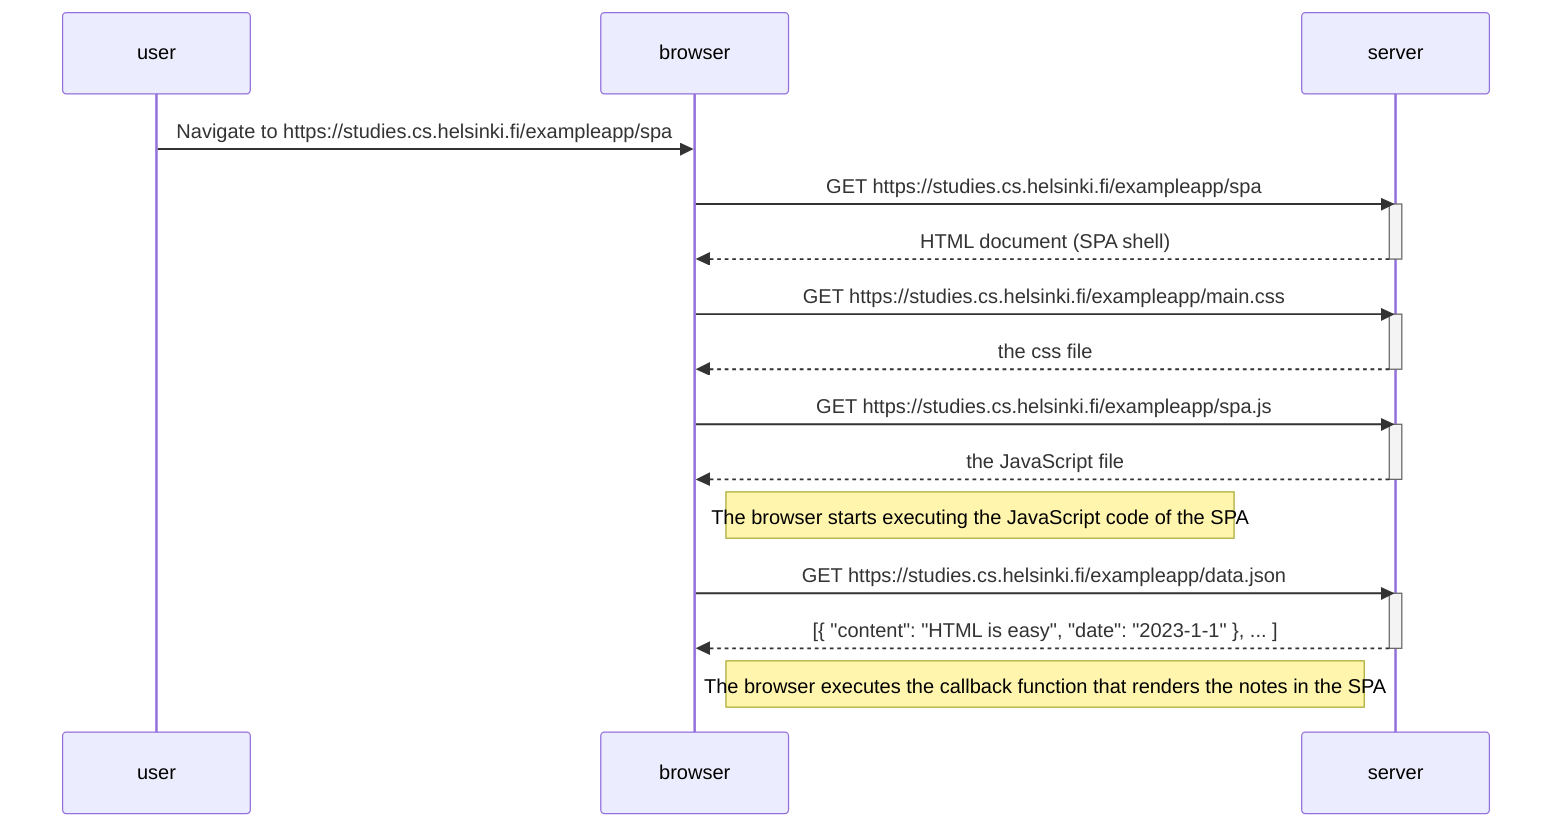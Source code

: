 sequenceDiagram
    participant user
    participant browser
    participant server
 
    user->>browser: Navigate to https://studies.cs.helsinki.fi/exampleapp/spa
    browser->>server: GET https://studies.cs.helsinki.fi/exampleapp/spa
    activate server
    server-->>browser: HTML document (SPA shell)
    deactivate server
 
    browser->>server: GET https://studies.cs.helsinki.fi/exampleapp/main.css
    activate server
    server-->>browser: the css file
    deactivate server
 
    browser->>server: GET https://studies.cs.helsinki.fi/exampleapp/spa.js
    activate server
    server-->>browser: the JavaScript file
    deactivate server
 
    Note right of browser: The browser starts executing the JavaScript code of the SPA
 
    browser->>server: GET https://studies.cs.helsinki.fi/exampleapp/data.json
    activate server
    server-->>browser: [{ "content": "HTML is easy", "date": "2023-1-1" }, ... ]
    deactivate server
 
    Note right of browser: The browser executes the callback function that renders the notes in the SPA